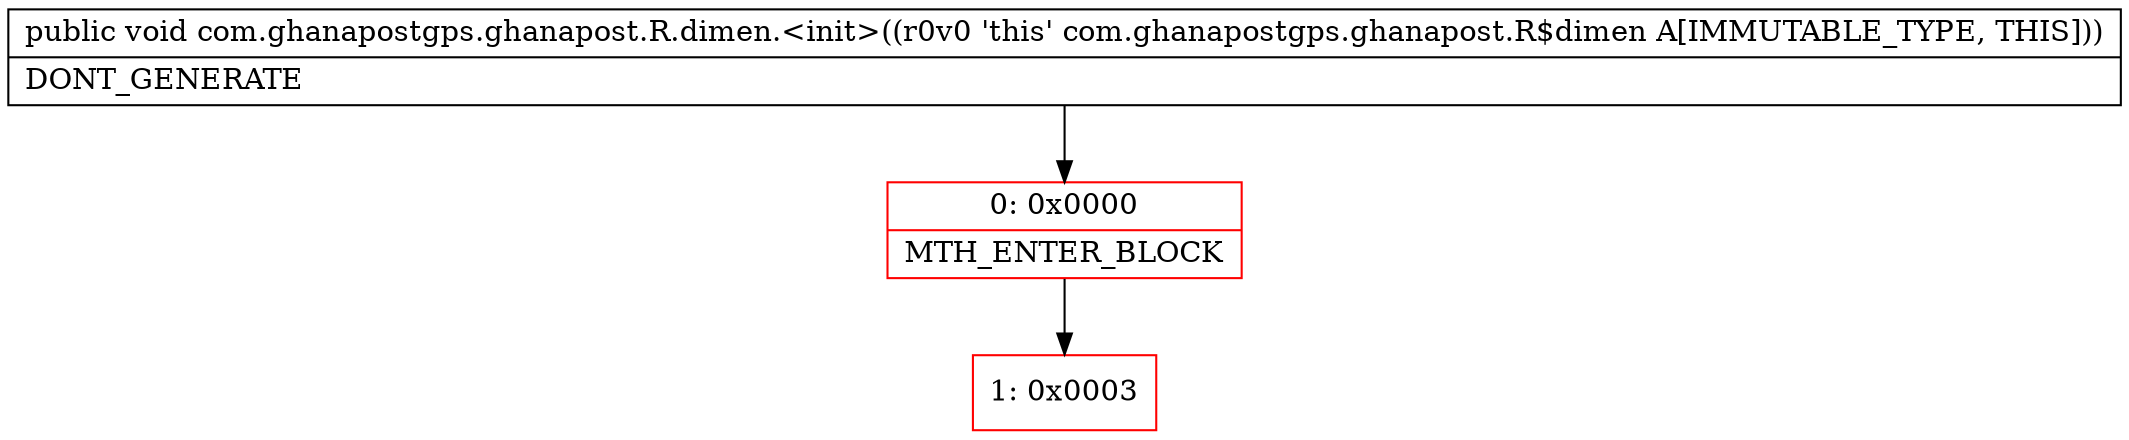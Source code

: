 digraph "CFG forcom.ghanapostgps.ghanapost.R.dimen.\<init\>()V" {
subgraph cluster_Region_1923611230 {
label = "R(0)";
node [shape=record,color=blue];
}
Node_0 [shape=record,color=red,label="{0\:\ 0x0000|MTH_ENTER_BLOCK\l}"];
Node_1 [shape=record,color=red,label="{1\:\ 0x0003}"];
MethodNode[shape=record,label="{public void com.ghanapostgps.ghanapost.R.dimen.\<init\>((r0v0 'this' com.ghanapostgps.ghanapost.R$dimen A[IMMUTABLE_TYPE, THIS]))  | DONT_GENERATE\l}"];
MethodNode -> Node_0;
Node_0 -> Node_1;
}

